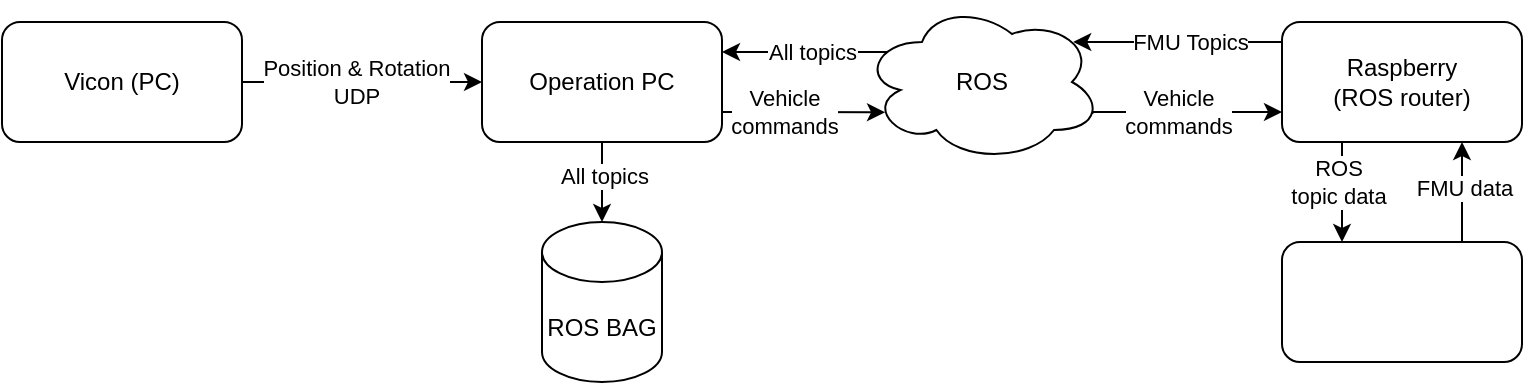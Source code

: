 <mxfile version="27.0.4">
  <diagram name="Page-1" id="O-GzzjCTq65yIWGcD62a">
    <mxGraphModel dx="983" dy="518" grid="1" gridSize="10" guides="1" tooltips="1" connect="1" arrows="1" fold="1" page="1" pageScale="1" pageWidth="850" pageHeight="1100" math="0" shadow="0">
      <root>
        <mxCell id="0" />
        <mxCell id="1" parent="0" />
        <mxCell id="7bcsrVmga6aSKQYHcsEv-3" value="" style="edgeStyle=orthogonalEdgeStyle;rounded=0;orthogonalLoop=1;jettySize=auto;html=1;" edge="1" parent="1" source="7bcsrVmga6aSKQYHcsEv-1" target="7bcsrVmga6aSKQYHcsEv-2">
          <mxGeometry relative="1" as="geometry" />
        </mxCell>
        <mxCell id="7bcsrVmga6aSKQYHcsEv-7" value="Position &amp;amp; Rotation&lt;br&gt;UDP" style="edgeLabel;html=1;align=center;verticalAlign=middle;resizable=0;points=[];" vertex="1" connectable="0" parent="7bcsrVmga6aSKQYHcsEv-3">
          <mxGeometry x="-0.225" y="2" relative="1" as="geometry">
            <mxPoint x="10" y="2" as="offset" />
          </mxGeometry>
        </mxCell>
        <mxCell id="7bcsrVmga6aSKQYHcsEv-1" value="Vicon (PC)" style="rounded=1;whiteSpace=wrap;html=1;" vertex="1" parent="1">
          <mxGeometry x="30" y="130" width="120" height="60" as="geometry" />
        </mxCell>
        <mxCell id="7bcsrVmga6aSKQYHcsEv-2" value="Operation PC" style="rounded=1;whiteSpace=wrap;html=1;" vertex="1" parent="1">
          <mxGeometry x="270" y="130" width="120" height="60" as="geometry" />
        </mxCell>
        <mxCell id="7bcsrVmga6aSKQYHcsEv-4" value="ROS BAG" style="shape=cylinder3;whiteSpace=wrap;html=1;boundedLbl=1;backgroundOutline=1;size=15;" vertex="1" parent="1">
          <mxGeometry x="300" y="230" width="60" height="80" as="geometry" />
        </mxCell>
        <mxCell id="7bcsrVmga6aSKQYHcsEv-5" style="edgeStyle=orthogonalEdgeStyle;rounded=0;orthogonalLoop=1;jettySize=auto;html=1;exitX=0.5;exitY=1;exitDx=0;exitDy=0;entryX=0.5;entryY=0;entryDx=0;entryDy=0;entryPerimeter=0;" edge="1" parent="1" source="7bcsrVmga6aSKQYHcsEv-2" target="7bcsrVmga6aSKQYHcsEv-4">
          <mxGeometry relative="1" as="geometry" />
        </mxCell>
        <mxCell id="7bcsrVmga6aSKQYHcsEv-6" value="All topics" style="edgeLabel;html=1;align=center;verticalAlign=middle;resizable=0;points=[];" vertex="1" connectable="0" parent="7bcsrVmga6aSKQYHcsEv-5">
          <mxGeometry x="-0.15" y="1" relative="1" as="geometry">
            <mxPoint as="offset" />
          </mxGeometry>
        </mxCell>
        <mxCell id="7bcsrVmga6aSKQYHcsEv-18" style="edgeStyle=orthogonalEdgeStyle;rounded=0;orthogonalLoop=1;jettySize=auto;html=1;exitX=0.96;exitY=0.7;exitDx=0;exitDy=0;exitPerimeter=0;entryX=0;entryY=0.75;entryDx=0;entryDy=0;" edge="1" parent="1" source="7bcsrVmga6aSKQYHcsEv-8" target="7bcsrVmga6aSKQYHcsEv-9">
          <mxGeometry relative="1" as="geometry">
            <Array as="points">
              <mxPoint x="575" y="175" />
            </Array>
          </mxGeometry>
        </mxCell>
        <mxCell id="7bcsrVmga6aSKQYHcsEv-19" value="Vehicle &lt;br&gt;commands" style="edgeLabel;html=1;align=center;verticalAlign=middle;resizable=0;points=[];" vertex="1" connectable="0" parent="7bcsrVmga6aSKQYHcsEv-18">
          <mxGeometry x="0.162" relative="1" as="geometry">
            <mxPoint x="-12" as="offset" />
          </mxGeometry>
        </mxCell>
        <mxCell id="7bcsrVmga6aSKQYHcsEv-20" style="edgeStyle=orthogonalEdgeStyle;rounded=0;orthogonalLoop=1;jettySize=auto;html=1;exitX=0.25;exitY=0.25;exitDx=0;exitDy=0;exitPerimeter=0;entryX=1;entryY=0.25;entryDx=0;entryDy=0;" edge="1" parent="1" source="7bcsrVmga6aSKQYHcsEv-8" target="7bcsrVmga6aSKQYHcsEv-2">
          <mxGeometry relative="1" as="geometry">
            <Array as="points">
              <mxPoint x="490" y="145" />
            </Array>
          </mxGeometry>
        </mxCell>
        <mxCell id="7bcsrVmga6aSKQYHcsEv-21" value="All topics" style="edgeLabel;html=1;align=center;verticalAlign=middle;resizable=0;points=[];" vertex="1" connectable="0" parent="7bcsrVmga6aSKQYHcsEv-20">
          <mxGeometry x="0.067" relative="1" as="geometry">
            <mxPoint x="-4" as="offset" />
          </mxGeometry>
        </mxCell>
        <mxCell id="7bcsrVmga6aSKQYHcsEv-8" value="ROS" style="ellipse;shape=cloud;whiteSpace=wrap;html=1;" vertex="1" parent="1">
          <mxGeometry x="460" y="120" width="120" height="80" as="geometry" />
        </mxCell>
        <mxCell id="7bcsrVmga6aSKQYHcsEv-11" style="edgeStyle=orthogonalEdgeStyle;rounded=0;orthogonalLoop=1;jettySize=auto;html=1;exitX=0.25;exitY=1;exitDx=0;exitDy=0;entryX=0.25;entryY=0;entryDx=0;entryDy=0;" edge="1" parent="1" source="7bcsrVmga6aSKQYHcsEv-9" target="7bcsrVmga6aSKQYHcsEv-10">
          <mxGeometry relative="1" as="geometry" />
        </mxCell>
        <mxCell id="7bcsrVmga6aSKQYHcsEv-13" value="ROS &lt;br&gt;topic data" style="edgeLabel;html=1;align=center;verticalAlign=middle;resizable=0;points=[];" vertex="1" connectable="0" parent="7bcsrVmga6aSKQYHcsEv-11">
          <mxGeometry x="-0.36" y="-2" relative="1" as="geometry">
            <mxPoint y="4" as="offset" />
          </mxGeometry>
        </mxCell>
        <mxCell id="7bcsrVmga6aSKQYHcsEv-9" value="Raspberry&lt;br&gt;(ROS router)" style="rounded=1;whiteSpace=wrap;html=1;" vertex="1" parent="1">
          <mxGeometry x="670" y="130" width="120" height="60" as="geometry" />
        </mxCell>
        <mxCell id="7bcsrVmga6aSKQYHcsEv-12" style="edgeStyle=orthogonalEdgeStyle;rounded=0;orthogonalLoop=1;jettySize=auto;html=1;exitX=0.75;exitY=0;exitDx=0;exitDy=0;entryX=0.75;entryY=1;entryDx=0;entryDy=0;" edge="1" parent="1" source="7bcsrVmga6aSKQYHcsEv-10" target="7bcsrVmga6aSKQYHcsEv-9">
          <mxGeometry relative="1" as="geometry" />
        </mxCell>
        <mxCell id="7bcsrVmga6aSKQYHcsEv-14" value="FMU data" style="edgeLabel;html=1;align=center;verticalAlign=middle;resizable=0;points=[];" vertex="1" connectable="0" parent="7bcsrVmga6aSKQYHcsEv-12">
          <mxGeometry x="0.08" y="-1" relative="1" as="geometry">
            <mxPoint as="offset" />
          </mxGeometry>
        </mxCell>
        <mxCell id="7bcsrVmga6aSKQYHcsEv-10" value="" style="rounded=1;whiteSpace=wrap;html=1;" vertex="1" parent="1">
          <mxGeometry x="670" y="240" width="120" height="60" as="geometry" />
        </mxCell>
        <mxCell id="7bcsrVmga6aSKQYHcsEv-15" style="edgeStyle=orthogonalEdgeStyle;rounded=0;orthogonalLoop=1;jettySize=auto;html=1;exitX=0;exitY=0.25;exitDx=0;exitDy=0;entryX=0.88;entryY=0.25;entryDx=0;entryDy=0;entryPerimeter=0;" edge="1" parent="1" source="7bcsrVmga6aSKQYHcsEv-9" target="7bcsrVmga6aSKQYHcsEv-8">
          <mxGeometry relative="1" as="geometry">
            <Array as="points">
              <mxPoint x="670" y="140" />
            </Array>
          </mxGeometry>
        </mxCell>
        <mxCell id="7bcsrVmga6aSKQYHcsEv-16" value="FMU Topics" style="edgeLabel;html=1;align=center;verticalAlign=middle;resizable=0;points=[];" vertex="1" connectable="0" parent="7bcsrVmga6aSKQYHcsEv-15">
          <mxGeometry x="-0.069" y="1" relative="1" as="geometry">
            <mxPoint y="-1" as="offset" />
          </mxGeometry>
        </mxCell>
        <mxCell id="7bcsrVmga6aSKQYHcsEv-25" style="edgeStyle=orthogonalEdgeStyle;rounded=0;orthogonalLoop=1;jettySize=auto;html=1;exitX=1;exitY=0.75;exitDx=0;exitDy=0;entryX=0.096;entryY=0.689;entryDx=0;entryDy=0;entryPerimeter=0;" edge="1" parent="1" source="7bcsrVmga6aSKQYHcsEv-2" target="7bcsrVmga6aSKQYHcsEv-8">
          <mxGeometry relative="1" as="geometry" />
        </mxCell>
        <mxCell id="7bcsrVmga6aSKQYHcsEv-26" value="Vehicle &lt;br&gt;commands" style="edgeLabel;html=1;align=center;verticalAlign=middle;resizable=0;points=[];" vertex="1" connectable="0" parent="7bcsrVmga6aSKQYHcsEv-25">
          <mxGeometry x="-0.14" y="-4" relative="1" as="geometry">
            <mxPoint x="-4" y="-4" as="offset" />
          </mxGeometry>
        </mxCell>
      </root>
    </mxGraphModel>
  </diagram>
</mxfile>
